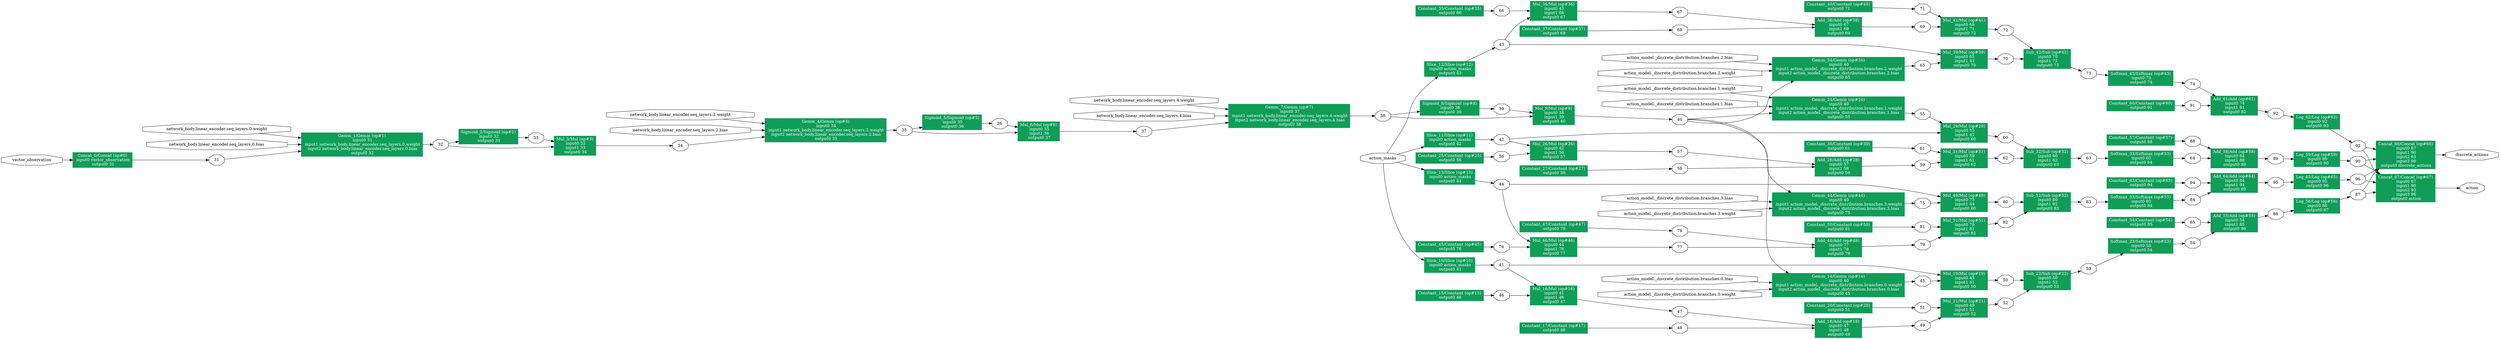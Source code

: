 digraph "torch-jit-export" {
	graph [bb="0,0,7397.9,1176",
		rankdir=LR
	];
	node [label="\N"];
	"Concat_0/Concat (op#0)\n input0 vector_observation\n output0 31"	[URL="javascript:alert('')",
		color="#0F9D58",
		fontcolor="#FFFFFF",
		height=0.73611,
		pos="295.37,621",
		shape=box,
		style=filled,
		width=2.3194];
	310	[height=0.5,
		label=31,
		pos="623.81,621",
		shape=octagon,
		width=0.75];
	"Concat_0/Concat (op#0)\n input0 vector_observation\n output0 31" -> 310	[pos="e,596.52,621 379.17,621 445.86,621 536.44,621 586.24,621"];
	vector_observation0	[height=0.5,
		label=vector_observation,
		pos="87.937,621",
		shape=octagon,
		width=2.4427];
	vector_observation0 -> "Concat_0/Concat (op#0)\n input0 vector_observation\n output0 31"	[pos="e,211.69,621 176.06,621 184.46,621 193,621 201.45,621"];
	"Gemm_1/Gemm (op#1)\n input0 31\n input1 network_body.linear_encoder.seq_layers.0.weight\n input2 network_body.linear_encoder.seq_\
layers.0.bias\n output0 32"	[URL="javascript:alert('')",
		color="#0F9D58",
		fontcolor="#FFFFFF",
		height=1.1528,
		pos="1038.2,675",
		shape=box,
		style=filled,
		width=4.7083];
	310 -> "Gemm_1/Gemm (op#1)\n input0 31\n input1 network_body.linear_encoder.seq_layers.0.weight\n input2 network_body.linear_encoder.seq_\
layers.0.bias\n output0 32"	[pos="e,868.74,652.72 651.07,624.39 690.52,629.49 767.42,639.45 832.75,648 841.26,649.11 849.97,650.26 858.77,651.41"];
	320	[height=0.5,
		label=32,
		pos="1270.7,675",
		shape=octagon,
		width=0.75];
	"Gemm_1/Gemm (op#1)\n input0 31\n input1 network_body.linear_encoder.seq_layers.0.weight\n input2 network_body.linear_encoder.seq_\
layers.0.bias\n output0 32" -> 320	[pos="e,1243.6,675 1208,675 1217.1,675 1225.7,675 1233.4,675"];
	"network_body.linear_encoder.seq_layers.0.weight0"	[height=0.5,
		label="network_body.linear_encoder.seq_layers.0.weight",
		pos="623.81,729",
		shape=octagon,
		width=5.8038];
	"network_body.linear_encoder.seq_layers.0.weight0" -> "Gemm_1/Gemm (op#1)\n input0 31\n input1 network_body.linear_encoder.seq_layers.0.weight\n input2 network_body.linear_encoder.seq_\
layers.0.bias\n output0 32"	[pos="e,868.74,697.28 742.48,713.77 771.96,709.94 803.51,705.83 832.75,702 841.26,700.89 849.97,699.74 858.77,698.59"];
	"network_body.linear_encoder.seq_layers.0.bias0"	[height=0.5,
		label="network_body.linear_encoder.seq_layers.0.bias",
		pos="623.81,675",
		shape=octagon,
		width=5.5498];
	"network_body.linear_encoder.seq_layers.0.bias0" -> "Gemm_1/Gemm (op#1)\n input0 31\n input1 network_body.linear_encoder.seq_layers.0.weight\n input2 network_body.linear_encoder.seq_\
layers.0.bias\n output0 32"	[pos="e,868.47,675 823.48,675 835.12,675 846.79,675 858.35,675"];
	"Sigmoid_2/Sigmoid (op#2)\n input0 32\n output0 33"	[URL="javascript:alert('')",
		color="#0F9D58",
		fontcolor="#FFFFFF",
		height=0.73611,
		pos="1418.7,703",
		shape=box,
		style=filled,
		width=2.3611];
	320 -> "Sigmoid_2/Sigmoid (op#2)\n input0 32\n output0 33"	[pos="e,1333.7,686.88 1297.8,680.01 1305.5,681.48 1314.4,683.18 1323.8,684.98"];
	"Mul_3/Mul (op#3)\n input0 32\n input1 33\n output0 34"	[URL="javascript:alert('')",
		color="#0F9D58",
		fontcolor="#FFFFFF",
		height=0.94444,
		pos="1689.7,671",
		shape=box,
		style=filled,
		width=1.6667];
	320 -> "Mul_3/Mul (op#3)\n input0 32\n input1 33\n output0 34"	[pos="e,1629.6,667.61 1297.9,670.87 1308.9,669.32 1321.9,667.76 1333.7,667 1432.8,660.63 1547.8,663.86 1619.4,667.13"];
	330	[height=0.5,
		label=33,
		pos="1566.7,698",
		shape=octagon,
		width=0.75];
	"Sigmoid_2/Sigmoid (op#2)\n input0 32\n output0 33" -> 330	[pos="e,1539.5,698.9 1503.8,700.12 1512.7,699.82 1521.4,699.52 1529.3,699.25"];
	330 -> "Mul_3/Mul (op#3)\n input0 32\n input1 33\n output0 34"	[pos="e,1629.3,684.27 1594,692.14 1601.7,690.43 1610.4,688.48 1619.4,686.47"];
	340	[height=0.5,
		label=34,
		pos="1994.7,671",
		shape=octagon,
		width=0.75];
	"Mul_3/Mul (op#3)\n input0 32\n input1 33\n output0 34" -> 340	[pos="e,1967.6,671 1749.9,671 1811.4,671 1905.9,671 1957.3,671"];
	"Gemm_4/Gemm (op#4)\n input0 34\n input1 network_body.linear_encoder.seq_layers.2.weight\n input2 network_body.linear_encoder.seq_\
layers.2.bias\n output0 35"	[URL="javascript:alert('')",
		color="#0F9D58",
		fontcolor="#FFFFFF",
		height=1.1528,
		pos="2409.1,725",
		shape=box,
		style=filled,
		width=4.7083];
	340 -> "Gemm_4/Gemm (op#4)\n input0 34\n input1 network_body.linear_encoder.seq_layers.2.weight\n input2 network_body.linear_encoder.seq_\
layers.2.bias\n output0 35"	[pos="e,2239.6,702.72 2021.9,674.39 2061.4,679.49 2138.3,689.45 2203.6,698 2212.1,699.11 2220.8,700.26 2229.6,701.41"];
	350	[height=0.5,
		label=35,
		pos="2641.6,725",
		shape=octagon,
		width=0.75];
	"Gemm_4/Gemm (op#4)\n input0 34\n input1 network_body.linear_encoder.seq_layers.2.weight\n input2 network_body.linear_encoder.seq_\
layers.2.bias\n output0 35" -> 350	[pos="e,2614.5,725 2578.9,725 2588,725 2596.6,725 2604.2,725"];
	"network_body.linear_encoder.seq_layers.2.weight0"	[height=0.5,
		label="network_body.linear_encoder.seq_layers.2.weight",
		pos="1994.7,779",
		shape=octagon,
		width=5.8038];
	"network_body.linear_encoder.seq_layers.2.weight0" -> "Gemm_4/Gemm (op#4)\n input0 34\n input1 network_body.linear_encoder.seq_layers.2.weight\n input2 network_body.linear_encoder.seq_\
layers.2.bias\n output0 35"	[pos="e,2239.6,747.28 2113.4,763.77 2142.8,759.94 2174.4,755.83 2203.6,752 2212.1,750.89 2220.8,749.74 2229.6,748.59"];
	"network_body.linear_encoder.seq_layers.2.bias0"	[height=0.5,
		label="network_body.linear_encoder.seq_layers.2.bias",
		pos="1994.7,725",
		shape=octagon,
		width=5.5498];
	"network_body.linear_encoder.seq_layers.2.bias0" -> "Gemm_4/Gemm (op#4)\n input0 34\n input1 network_body.linear_encoder.seq_layers.2.weight\n input2 network_body.linear_encoder.seq_\
layers.2.bias\n output0 35"	[pos="e,2239.3,725 2194.4,725 2206,725 2217.7,725 2229.2,725"];
	"Sigmoid_5/Sigmoid (op#5)\n input0 35\n output0 36"	[URL="javascript:alert('')",
		color="#0F9D58",
		fontcolor="#FFFFFF",
		height=0.73611,
		pos="2789.6,753",
		shape=box,
		style=filled,
		width=2.3611];
	350 -> "Sigmoid_5/Sigmoid (op#5)\n input0 35\n output0 36"	[pos="e,2704.6,736.88 2668.7,730.01 2676.4,731.48 2685.3,733.18 2694.6,734.98"];
	"Mul_6/Mul (op#6)\n input0 35\n input1 36\n output0 37"	[URL="javascript:alert('')",
		color="#0F9D58",
		fontcolor="#FFFFFF",
		height=0.94444,
		pos="3060.6,721",
		shape=box,
		style=filled,
		width=1.6667];
	350 -> "Mul_6/Mul (op#6)\n input0 35\n input1 36\n output0 37"	[pos="e,3000.5,717.61 2668.8,720.87 2679.8,719.32 2692.8,717.76 2704.6,717 2803.7,710.63 2918.6,713.86 2990.3,717.13"];
	360	[height=0.5,
		label=36,
		pos="2937.6,748",
		shape=octagon,
		width=0.75];
	"Sigmoid_5/Sigmoid (op#5)\n input0 35\n output0 36" -> 360	[pos="e,2910.4,748.9 2874.7,750.12 2883.6,749.82 2892.3,749.52 2900.2,749.25"];
	360 -> "Mul_6/Mul (op#6)\n input0 35\n input1 36\n output0 37"	[pos="e,3000.1,734.27 2964.9,742.14 2972.5,740.43 2981.3,738.48 2990.3,736.47"];
	370	[height=0.5,
		label=37,
		pos="3365.6,721",
		shape=octagon,
		width=0.75];
	"Mul_6/Mul (op#6)\n input0 35\n input1 36\n output0 37" -> 370	[pos="e,3338.5,721 3120.8,721 3182.3,721 3276.8,721 3328.2,721"];
	"Gemm_7/Gemm (op#7)\n input0 37\n input1 network_body.linear_encoder.seq_layers.4.weight\n input2 network_body.linear_encoder.seq_\
layers.4.bias\n output0 38"	[URL="javascript:alert('')",
		color="#0F9D58",
		fontcolor="#FFFFFF",
		height=1.1528,
		pos="3780,775",
		shape=box,
		style=filled,
		width=4.7083];
	370 -> "Gemm_7/Gemm (op#7)\n input0 37\n input1 network_body.linear_encoder.seq_layers.4.weight\n input2 network_body.linear_encoder.seq_\
layers.4.bias\n output0 38"	[pos="e,3610.5,752.72 3392.8,724.39 3432.3,729.49 3509.2,739.45 3574.5,748 3583,749.11 3591.7,750.26 3600.5,751.41"];
	380	[height=0.5,
		label=38,
		pos="4050.9,775",
		shape=octagon,
		width=0.75];
	"Gemm_7/Gemm (op#7)\n input0 37\n input1 network_body.linear_encoder.seq_layers.4.weight\n input2 network_body.linear_encoder.seq_\
layers.4.bias\n output0 38" -> 380	[pos="e,4023.9,775 3949.8,775 3973.7,775 3996.1,775 4013.6,775"];
	"network_body.linear_encoder.seq_layers.4.weight0"	[height=0.5,
		label="network_body.linear_encoder.seq_layers.4.weight",
		pos="3365.6,829",
		shape=octagon,
		width=5.8038];
	"network_body.linear_encoder.seq_layers.4.weight0" -> "Gemm_7/Gemm (op#7)\n input0 37\n input1 network_body.linear_encoder.seq_layers.4.weight\n input2 network_body.linear_encoder.seq_\
layers.4.bias\n output0 38"	[pos="e,3610.5,797.28 3484.2,813.77 3513.7,809.94 3545.3,805.83 3574.5,802 3583,800.89 3591.7,799.74 3600.5,798.59"];
	"network_body.linear_encoder.seq_layers.4.bias0"	[height=0.5,
		label="network_body.linear_encoder.seq_layers.4.bias",
		pos="3365.6,775",
		shape=octagon,
		width=5.5498];
	"network_body.linear_encoder.seq_layers.4.bias0" -> "Gemm_7/Gemm (op#7)\n input0 37\n input1 network_body.linear_encoder.seq_layers.4.weight\n input2 network_body.linear_encoder.seq_\
layers.4.bias\n output0 38"	[pos="e,3610.2,775 3565.2,775 3576.9,775 3588.5,775 3600.1,775"];
	"Sigmoid_8/Sigmoid (op#8)\n input0 38\n output0 39"	[URL="javascript:alert('')",
		color="#0F9D58",
		fontcolor="#FFFFFF",
		height=0.73611,
		pos="4247.8,803",
		shape=box,
		style=filled,
		width=2.3611];
	380 -> "Sigmoid_8/Sigmoid (op#8)\n input0 38\n output0 39"	[pos="e,4162.8,790.93 4078.2,778.78 4097.6,781.57 4125.4,785.55 4152.8,789.49"];
	"Mul_9/Mul (op#9)\n input0 38\n input1 39\n output0 40"	[URL="javascript:alert('')",
		color="#0F9D58",
		fontcolor="#FFFFFF",
		height=0.94444,
		pos="4564.8,778",
		shape=box,
		style=filled,
		width=1.6667];
	380 -> "Mul_9/Mul (op#9)\n input0 38\n input1 39\n output0 40"	[pos="e,4504.5,773.94 4078.3,772.32 4098.6,770.41 4127.2,768 4152.3,767 4272.5,762.22 4412.5,768.48 4494.4,773.33"];
	390	[height=0.5,
		label=39,
		pos="4406.3,799",
		shape=octagon,
		width=0.75];
	"Sigmoid_8/Sigmoid (op#8)\n input0 38\n output0 39" -> 390	[pos="e,4379.2,799.67 4333.1,800.85 4345.6,800.53 4358,800.21 4368.9,799.93"];
	390 -> "Mul_9/Mul (op#9)\n input0 38\n input1 39\n output0 40"	[pos="e,4504.7,785.93 4433.5,795.49 4450.3,793.24 4472.9,790.21 4494.5,787.3"];
	400	[height=0.5,
		label=40,
		pos="4922.9,762",
		shape=octagon,
		width=0.75];
	"Mul_9/Mul (op#9)\n input0 38\n input1 39\n output0 40" -> 400	[pos="e,4895.6,763.18 4625,775.34 4699.2,772.01 4824.1,766.39 4885.6,763.63"];
	"Gemm_14/Gemm (op#14)\n input0 40\n input1 action_model._discrete_distribution.branches.0.weight\n input2 action_model._discrete_\
distribution.branches.0.bias\n output0 45"	[URL="javascript:alert('')",
		color="#0F9D58",
		fontcolor="#FFFFFF",
		height=1.1528,
		pos="5367.4,184",
		shape=box,
		style=filled,
		width=5.0556];
	400 -> "Gemm_14/Gemm (op#14)\n input0 40\n input1 action_model._discrete_distribution.branches.0.weight\n input2 action_model._discrete_\
distribution.branches.0.bias\n output0 45"	[pos="e,5238.7,225.73 4950,760.71 4998.2,756.8 5100.8,740.97 5149.4,677 5203.9,605.23 5134.4,347.32 5185.4,273 5197,256.13 5212.7,242.32 \
5230.1,231.06"];
	"Gemm_24/Gemm (op#24)\n input0 40\n input1 action_model._discrete_distribution.branches.1.weight\n input2 action_model._discrete_\
distribution.branches.1.bias\n output0 55"	[URL="javascript:alert('')",
		color="#0F9D58",
		fontcolor="#FFFFFF",
		height=1.1528,
		pos="5367.4,801",
		shape=box,
		style=filled,
		width=5.0556];
	400 -> "Gemm_24/Gemm (op#24)\n input0 40\n input1 action_model._discrete_distribution.branches.1.weight\n input2 action_model._discrete_\
distribution.branches.1.bias\n output0 55"	[pos="e,5185.3,785.04 4949.9,764.29 4994.2,768.2 5087.9,776.46 5175.2,784.15"];
	"Gemm_34/Gemm (op#34)\n input0 40\n input1 action_model._discrete_distribution.branches.2.weight\n input2 action_model._discrete_\
distribution.branches.2.bias\n output0 65"	[URL="javascript:alert('')",
		color="#0F9D58",
		fontcolor="#FFFFFF",
		height=1.1528,
		pos="5367.4,939",
		shape=box,
		style=filled,
		width=5.0556];
	400 -> "Gemm_34/Gemm (op#34)\n input0 40\n input1 action_model._discrete_distribution.branches.2.weight\n input2 action_model._discrete_\
distribution.branches.2.bias\n output0 65"	[pos="e,5253,897.47 4950.1,758.03 4994.9,752.68 5087.6,748.04 5149.4,789 5176.3,806.82 5161.8,830.02 5185.4,852 5202.5,867.91 5223,881.44 \
5244,892.76"];
	"Gemm_44/Gemm (op#44)\n input0 40\n input1 action_model._discrete_distribution.branches.3.weight\n input2 action_model._discrete_\
distribution.branches.3.bias\n output0 75"	[URL="javascript:alert('')",
		color="#0F9D58",
		fontcolor="#FFFFFF",
		height=1.1528,
		pos="5367.4,466",
		shape=box,
		style=filled,
		width=5.0556];
	400 -> "Gemm_44/Gemm (op#44)\n input0 40\n input1 action_model._discrete_distribution.branches.3.weight\n input2 action_model._discrete_\
distribution.branches.3.bias\n output0 75"	[pos="e,5245.9,507.71 4950,759.62 4996.7,753.95 5095.1,735.4 5149.4,677 5187.9,635.58 5149,598.23 5185.4,555 5199.6,538.17 5217.7,524.23 \
5237,512.79"];
	"Slice_10/Slice (op#10)\n input0 action_masks\n output0 41"	[URL="javascript:alert('')",
		color="#0F9D58",
		fontcolor="#FFFFFF",
		height=0.73611,
		pos="4247.8,254",
		shape=box,
		style=filled,
		width=2];
	410	[height=0.5,
		label=41,
		pos="4406.3,254",
		shape=octagon,
		width=0.75];
	"Slice_10/Slice (op#10)\n input0 action_masks\n output0 41" -> 410	[pos="e,4379,254 4320.2,254 4337.1,254 4354.4,254 4368.9,254"];
	action_masks0	[height=0.5,
		label=action_masks,
		pos="4050.9,627",
		shape=octagon,
		width=1.8174];
	action_masks0 -> "Slice_10/Slice (op#10)\n input0 action_masks\n output0 41"	[pos="e,4175.7,272.64 4052,608.96 4053.2,553.72 4064.3,384.86 4152.3,290 4156.7,285.36 4161.6,281.31 4167,277.77"];
	"Slice_11/Slice (op#11)\n input0 action_masks\n output0 42"	[URL="javascript:alert('')",
		color="#0F9D58",
		fontcolor="#FFFFFF",
		height=0.73611,
		pos="4247.8,692",
		shape=box,
		style=filled,
		width=2];
	action_masks0 -> "Slice_11/Slice (op#11)\n input0 action_masks\n output0 42"	[pos="e,4175.6,668.23 4093.7,640.94 4114.8,647.96 4141,656.71 4165.8,664.97"];
	"Slice_12/Slice (op#12)\n input0 action_masks\n output0 43"	[URL="javascript:alert('')",
		color="#0F9D58",
		fontcolor="#FFFFFF",
		height=0.73611,
		pos="4247.8,939",
		shape=box,
		style=filled,
		width=2];
	action_masks0 -> "Slice_12/Slice (op#12)\n input0 action_masks\n output0 43"	[pos="e,4216,912.16 4062.4,645.12 4075.7,668.51 4099.1,710.63 4116.3,748 4134.6,787.48 4129,802.31 4152.3,839 4167.9,863.37 4189.8,887.03 \
4208.6,905.22"];
	"Slice_13/Slice (op#13)\n input0 action_masks\n output0 44"	[URL="javascript:alert('')",
		color="#0F9D58",
		fontcolor="#FFFFFF",
		height=0.73611,
		pos="4247.8,562",
		shape=box,
		style=filled,
		width=2];
	action_masks0 -> "Slice_13/Slice (op#13)\n input0 action_masks\n output0 44"	[pos="e,4175.6,585.77 4093.7,613.06 4114.8,606.04 4141,597.29 4165.8,589.03"];
	"Mul_16/Mul (op#16)\n input0 41\n input1 46\n output0 47"	[URL="javascript:alert('')",
		color="#0F9D58",
		fontcolor="#FFFFFF",
		height=0.94444,
		pos="4564.8,148",
		shape=box,
		style=filled,
		width=1.8611];
	410 -> "Mul_16/Mul (op#16)\n input0 41\n input1 46\n output0 47"	[pos="e,4513.5,182.1 4425.9,241.42 4445.4,228.25 4476.9,206.88 4504.9,187.9"];
	"Mul_19/Mul (op#19)\n input0 45\n input1 41\n output0 50"	[URL="javascript:alert('')",
		color="#0F9D58",
		fontcolor="#FFFFFF",
		height=0.94444,
		pos="5742.4,201",
		shape=box,
		style=filled,
		width=1.8611];
	410 -> "Mul_19/Mul (op#19)\n input0 45\n input1 41\n output0 50"	[pos="e,5675.2,217.83 4433.6,254 4509.3,254 4734.7,254 4921.9,254 4921.9,254 4921.9,254 5368.4,254 5489.5,254 5520,245.36 5639.4,225 5647.9,\
223.56 5656.7,221.83 5665.4,219.97"];
	420	[height=0.5,
		label=42,
		pos="4406.3,692",
		shape=octagon,
		width=0.75];
	"Slice_11/Slice (op#11)\n input0 action_masks\n output0 42" -> 420	[pos="e,4379,692 4320.2,692 4337.1,692 4354.4,692 4368.9,692"];
	"Mul_26/Mul (op#26)\n input0 42\n input1 56\n output0 57"	[URL="javascript:alert('')",
		color="#0F9D58",
		fontcolor="#FFFFFF",
		height=0.94444,
		pos="4564.8,654",
		shape=box,
		style=filled,
		width=1.8611];
	420 -> "Mul_26/Mul (op#26)\n input0 42\n input1 56\n output0 57"	[pos="e,4497.7,670.06 4433.5,685.64 4448.6,681.99 4468.3,677.2 4487.9,672.45"];
	"Mul_29/Mul (op#29)\n input0 55\n input1 42\n output0 60"	[URL="javascript:alert('')",
		color="#0F9D58",
		fontcolor="#FFFFFF",
		height=0.94444,
		pos="5742.4,716",
		shape=box,
		style=filled,
		width=1.8611];
	420 -> "Mul_29/Mul (op#29)\n input0 55\n input1 42\n output0 60"	[pos="e,5675.4,716 4433.6,694.34 4444.6,695.27 4457.6,696.28 4469.3,697 4670.3,709.32 4720.6,716 4921.9,716 4921.9,716 4921.9,716 5368.4,\
716 5471.1,716 5589.6,716 5665,716"];
	430	[height=0.5,
		label=43,
		pos="4406.3,1024",
		shape=octagon,
		width=0.75];
	"Slice_12/Slice (op#12)\n input0 action_masks\n output0 43" -> 430	[pos="e,4384.7,1012.8 4297.9,965.66 4323.5,979.55 4353.9,996.07 4375.9,1008"];
	"Mul_36/Mul (op#36)\n input0 43\n input1 66\n output0 67"	[URL="javascript:alert('')",
		color="#0F9D58",
		fontcolor="#FFFFFF",
		height=0.94444,
		pos="4564.8,1142",
		shape=box,
		style=filled,
		width=1.8611];
	430 -> "Mul_36/Mul (op#36)\n input0 43\n input1 66\n output0 67"	[pos="e,4497.6,1116.5 4418.5,1041.7 4429.7,1058.3 4448.3,1082.9 4469.3,1099 4475.2,1103.5 4481.7,1107.7 4488.4,1111.5"];
	"Mul_39/Mul (op#39)\n input0 65\n input1 43\n output0 70"	[URL="javascript:alert('')",
		color="#0F9D58",
		fontcolor="#FFFFFF",
		height=0.94444,
		pos="5742.4,974",
		shape=box,
		style=filled,
		width=1.8611];
	430 -> "Mul_39/Mul (op#39)\n input0 65\n input1 43\n output0 70"	[pos="e,5675.4,988.26 4433.6,1024 4509.3,1024 4734.7,1024 4921.9,1024 4921.9,1024 4921.9,1024 5368.4,1024 5472,1024 5590.5,1004.8 5665.5,\
990.2"];
	440	[height=0.5,
		label=44,
		pos="4406.3,536",
		shape=octagon,
		width=0.75];
	"Slice_13/Slice (op#13)\n input0 action_masks\n output0 44" -> 440	[pos="e,4379,540.37 4320.2,550.14 4337.1,547.34 4354.4,544.47 4368.9,542.05"];
	"Mul_46/Mul (op#46)\n input0 44\n input1 76\n output0 77"	[URL="javascript:alert('')",
		color="#0F9D58",
		fontcolor="#FFFFFF",
		height=0.94444,
		pos="4564.8,317",
		shape=box,
		style=filled,
		width=1.8611];
	440 -> "Mul_46/Mul (op#46)\n input0 44\n input1 76\n output0 77"	[pos="e,4497.7,338.66 4409.1,517.92 4413.3,483.13 4427,406.24 4469.3,360 4475,353.79 4481.8,348.41 4489,343.77"];
	"Mul_49/Mul (op#49)\n input0 75\n input1 44\n output0 80"	[URL="javascript:alert('')",
		color="#0F9D58",
		fontcolor="#FFFFFF",
		height=0.94444,
		pos="5742.4,474",
		shape=box,
		style=filled,
		width=1.8611];
	440 -> "Mul_49/Mul (op#49)\n input0 75\n input1 44\n output0 80"	[pos="e,5675.2,491.77 4433.6,536 4509.3,536 4734.7,536 4921.9,536 4921.9,536 4921.9,536 5368.4,536 5472.4,536 5590.5,512.27 5665.4,494.17"];
	450	[height=0.5,
		label=45,
		pos="5612.4,198",
		shape=octagon,
		width=0.75];
	"Gemm_14/Gemm (op#14)\n input0 40\n input1 action_model._discrete_distribution.branches.0.weight\n input2 action_model._discrete_\
distribution.branches.0.bias\n output0 45" -> 450	[pos="e,5585.2,196.49 5549.4,194.43 5558.7,194.96 5567.3,195.46 5575,195.9"];
	"action_model._discrete_distribution.branches.0.weight0"	[height=0.5,
		label="action_model._discrete_distribution.branches.0.weight",
		pos="4922.9,151",
		shape=octagon,
		width=6.2923];
	"action_model._discrete_distribution.branches.0.weight0" -> "Gemm_14/Gemm (op#14)\n input0 40\n input1 action_model._discrete_distribution.branches.0.weight\n input2 action_model._discrete_\
distribution.branches.0.bias\n output0 45"	[pos="e,5185.1,170.48 5088.7,163.29 5116.8,165.39 5146.2,167.58 5175,169.73"];
	"action_model._discrete_distribution.branches.0.bias0"	[height=0.5,
		label="action_model._discrete_distribution.branches.0.bias",
		pos="4922.9,205",
		shape=octagon,
		width=6.0188];
	"action_model._discrete_distribution.branches.0.bias0" -> "Gemm_14/Gemm (op#14)\n input0 40\n input1 action_model._discrete_distribution.branches.0.weight\n input2 action_model._discrete_\
distribution.branches.0.bias\n output0 45"	[pos="e,5185.2,192.6 5118.6,195.76 5137.4,194.87 5156.4,193.96 5175.2,193.08"];
	450 -> "Mul_19/Mul (op#19)\n input0 45\n input1 41\n output0 50"	[pos="e,5675.3,199.45 5639.6,198.61 5647.3,198.79 5656.1,199 5665.3,199.22"];
	"Constant_15/Constant (op#15)\n output0 46"	[URL="javascript:alert('')",
		color="#0F9D58",
		fontcolor="#FFFFFF",
		height=0.52778,
		pos="4247.8,148",
		shape=box,
		style=filled,
		width=2.6528];
	460	[height=0.5,
		label=46,
		pos="4406.3,148",
		shape=octagon,
		width=0.75];
	"Constant_15/Constant (op#15)\n output0 46" -> 460	[pos="e,4379.1,148 4343.5,148 4352.4,148 4361.1,148 4368.9,148"];
	460 -> "Mul_16/Mul (op#16)\n input0 41\n input1 46\n output0 47"	[pos="e,4497.7,148 4433.5,148 4448.5,148 4468.1,148 4487.6,148"];
	470	[height=0.5,
		label=47,
		pos="4922.9,91",
		shape=octagon,
		width=0.75];
	"Mul_16/Mul (op#16)\n input0 41\n input1 46\n output0 47" -> 470	[pos="e,4895.8,94.502 4632.2,135.32 4652.7,131.52 4675.4,127.45 4696.3,124 4763,112.99 4841.1,101.98 4885.7,95.874"];
	"Add_18/Add (op#18)\n input0 47\n input1 48\n output0 49"	[URL="javascript:alert('')",
		color="#0F9D58",
		fontcolor="#FFFFFF",
		height=0.94444,
		pos="5367.4,34",
		shape=box,
		style=filled,
		width=1.9444];
	470 -> "Add_18/Add (op#18)\n input0 47\n input1 48\n output0 49"	[pos="e,5297.4,42.891 4949.9,87.647 5014.7,79.295 5185.5,57.295 5287.2,44.207"];
	"Constant_17/Constant (op#17)\n output0 48"	[URL="javascript:alert('')",
		color="#0F9D58",
		fontcolor="#FFFFFF",
		height=0.52778,
		pos="4564.8,34",
		shape=box,
		style=filled,
		width=2.6528];
	480	[height=0.5,
		label=48,
		pos="4922.9,34",
		shape=octagon,
		width=0.75];
	"Constant_17/Constant (op#17)\n output0 48" -> 480	[pos="e,4895.5,34 4660.8,34 4734.6,34 4833,34 4885.4,34"];
	480 -> "Add_18/Add (op#18)\n input0 47\n input1 48\n output0 49"	[pos="e,5297.4,34 4949.9,34 5014.7,34 5185.5,34 5287.2,34"];
	490	[height=0.5,
		label=49,
		pos="5612.4,43",
		shape=octagon,
		width=0.75];
	"Add_18/Add (op#18)\n input0 47\n input1 48\n output0 49" -> 490	[pos="e,5585.3,42.033 5437.7,36.567 5482.5,38.227 5539,40.32 5575.2,41.659"];
	"Mul_21/Mul (op#21)\n input0 49\n input1 51\n output0 52"	[URL="javascript:alert('')",
		color="#0F9D58",
		fontcolor="#FFFFFF",
		height=0.94444,
		pos="5742.4,105",
		shape=box,
		style=filled,
		width=1.8611];
	490 -> "Mul_21/Mul (op#21)\n input0 49\n input1 51\n output0 52"	[pos="e,5675.4,73.028 5635.1,53.517 5644,57.825 5654.9,63.087 5666.2,68.583"];
	500	[height=0.5,
		label=50,
		pos="5872.4,201",
		shape=octagon,
		width=0.75];
	"Mul_19/Mul (op#19)\n input0 45\n input1 41\n output0 50" -> 500	[pos="e,5845.4,201 5809.6,201 5818.5,201 5827.2,201 5835.3,201"];
	"Sub_22/Sub (op#22)\n input0 50\n input1 52\n output0 53"	[URL="javascript:alert('')",
		color="#0F9D58",
		fontcolor="#FFFFFF",
		height=0.94444,
		pos="6002.9,201",
		shape=box,
		style=filled,
		width=1.875];
	500 -> "Sub_22/Sub (op#22)\n input0 50\n input1 52\n output0 53"	[pos="e,5935.3,201 5899.4,201 5907.1,201 5916,201 5925.2,201"];
	"Constant_20/Constant (op#20)\n output0 51"	[URL="javascript:alert('')",
		color="#0F9D58",
		fontcolor="#FFFFFF",
		height=0.52778,
		pos="5367.4,105",
		shape=box,
		style=filled,
		width=2.6528];
	510	[height=0.5,
		label=51,
		pos="5612.4,105",
		shape=octagon,
		width=0.75];
	"Constant_20/Constant (op#20)\n output0 51" -> 510	[pos="e,5585.2,105 5463,105 5502.2,105 5545.3,105 5574.9,105"];
	510 -> "Mul_21/Mul (op#21)\n input0 49\n input1 51\n output0 52"	[pos="e,5675.3,105 5639.6,105 5647.3,105 5656.1,105 5665.3,105"];
	520	[height=0.5,
		label=52,
		pos="5872.4,121",
		shape=octagon,
		width=0.75];
	"Mul_21/Mul (op#21)\n input0 49\n input1 51\n output0 52" -> 520	[pos="e,5845.4,117.75 5809.6,113.28 5818.5,114.38 5827.2,115.48 5835.3,116.48"];
	520 -> "Sub_22/Sub (op#22)\n input0 50\n input1 52\n output0 53"	[pos="e,5947.2,166.95 5892.6,132.98 5905,140.66 5921.8,151.12 5938.5,161.52"];
	530	[height=0.5,
		label=53,
		pos="6133.4,241",
		shape=octagon,
		width=0.75];
	"Sub_22/Sub (op#22)\n input0 50\n input1 52\n output0 53" -> 530	[pos="e,6106.9,233.05 6070.4,221.7 6079.6,224.58 6088.8,227.43 6097.1,230.03"];
	"Softmax_23/Softmax (op#23)\n input0 53\n output0 54"	[URL="javascript:alert('')",
		color="#0F9D58",
		fontcolor="#FFFFFF",
		height=0.73611,
		pos="6291.9,321",
		shape=box,
		style=filled,
		width=2.5694];
	530 -> "Softmax_23/Softmax (op#23)\n input0 53\n output0 54"	[pos="e,6238.9,294.41 6155.5,251.79 6174.5,261.52 6203.5,276.32 6229.7,289.73"];
	540	[height=0.5,
		label=54,
		pos="6450.4,331",
		shape=octagon,
		width=0.75];
	"Softmax_23/Softmax (op#23)\n input0 53\n output0 54" -> 540	[pos="e,6423.1,329.32 6384.8,326.87 6394.8,327.51 6404.4,328.12 6413.1,328.68"];
	"Add_55/Add (op#55)\n input0 54\n input1 85\n output0 86"	[URL="javascript:alert('')",
		color="#0F9D58",
		fontcolor="#FFFFFF",
		height=0.94444,
		pos="6583.4,403",
		shape=box,
		style=filled,
		width=1.9444];
	540 -> "Add_55/Add (op#55)\n input0 54\n input1 85\n output0 86"	[pos="e,6520.4,368.95 6471.9,342.25 6482.8,348.24 6496.9,356.01 6511.4,363.98"];
	550	[height=0.5,
		label=55,
		pos="5612.4,781",
		shape=octagon,
		width=0.75];
	"Gemm_24/Gemm (op#24)\n input0 40\n input1 action_model._discrete_distribution.branches.1.weight\n input2 action_model._discrete_\
distribution.branches.1.bias\n output0 55" -> 550	[pos="e,5585.2,783.15 5549.4,786.1 5558.8,785.33 5567.5,784.61 5575.3,783.97"];
	"action_model._discrete_distribution.branches.1.weight0"	[height=0.5,
		label="action_model._discrete_distribution.branches.1.weight",
		pos="4922.9,870",
		shape=octagon,
		width=6.2923];
	"action_model._discrete_distribution.branches.1.weight0" -> "Gemm_24/Gemm (op#24)\n input0 40\n input1 action_model._discrete_distribution.branches.1.weight\n input2 action_model._discrete_\
distribution.branches.1.bias\n output0 55"	[pos="e,5185.1,837.09 5059.4,855.38 5089.1,851.72 5120.4,847.54 5149.4,843 5157.9,841.68 5166.5,840.26 5175.2,838.78"];
	"action_model._discrete_distribution.branches.1.bias0"	[height=0.5,
		label="action_model._discrete_distribution.branches.1.bias",
		pos="4922.9,816",
		shape=octagon,
		width=6.0188];
	"action_model._discrete_distribution.branches.1.bias0" -> "Gemm_24/Gemm (op#24)\n input0 40\n input1 action_model._discrete_distribution.branches.1.weight\n input2 action_model._discrete_\
distribution.branches.1.bias\n output0 55"	[pos="e,5185.2,807.14 5139.6,808.69 5151.4,808.29 5163.3,807.89 5175,807.49"];
	550 -> "Mul_29/Mul (op#29)\n input0 55\n input1 42\n output0 60"	[pos="e,5675.1,749.64 5634.5,770.27 5643.5,765.7 5654.6,760.07 5666.2,754.18"];
	"Constant_25/Constant (op#25)\n output0 56"	[URL="javascript:alert('')",
		color="#0F9D58",
		fontcolor="#FFFFFF",
		height=0.52778,
		pos="4247.8,628",
		shape=box,
		style=filled,
		width=2.6528];
	560	[height=0.5,
		label=56,
		pos="4406.3,633",
		shape=octagon,
		width=0.75];
	"Constant_25/Constant (op#25)\n output0 56" -> 560	[pos="e,4379.1,632.16 4343.5,631.02 4352.4,631.31 4361.1,631.59 4368.9,631.84"];
	560 -> "Mul_26/Mul (op#26)\n input0 42\n input1 56\n output0 57"	[pos="e,4497.7,645.13 4433.5,636.51 4448.5,638.52 4468.1,641.16 4487.6,643.77"];
	570	[height=0.5,
		label=57,
		pos="4922.9,650",
		shape=octagon,
		width=0.75];
	"Mul_26/Mul (op#26)\n input0 42\n input1 56\n output0 57" -> 570	[pos="e,4895.8,650.29 4632,653.26 4706.9,652.42 4826.3,651.07 4885.8,650.41"];
	"Add_28/Add (op#28)\n input0 57\n input1 58\n output0 59"	[URL="javascript:alert('')",
		color="#0F9D58",
		fontcolor="#FFFFFF",
		height=0.94444,
		pos="5367.4,598",
		shape=box,
		style=filled,
		width=1.9444];
	570 -> "Add_28/Add (op#28)\n input0 57\n input1 58\n output0 59"	[pos="e,5297.4,606.11 4949.9,646.94 5014.7,639.32 5185.5,619.25 5287.2,607.31"];
	"Constant_27/Constant (op#27)\n output0 58"	[URL="javascript:alert('')",
		color="#0F9D58",
		fontcolor="#FFFFFF",
		height=0.52778,
		pos="4564.8,583",
		shape=box,
		style=filled,
		width=2.6528];
	580	[height=0.5,
		label=58,
		pos="4922.9,591",
		shape=octagon,
		width=0.75];
	"Constant_27/Constant (op#27)\n output0 58" -> 580	[pos="e,4895.5,590.41 4660.8,585.13 4734.6,586.79 4833,589 4885.4,590.18"];
	580 -> "Add_28/Add (op#28)\n input0 57\n input1 58\n output0 59"	[pos="e,5297.4,596.91 4949.9,591.41 5014.7,592.44 5185.5,595.14 5287.2,596.75"];
	590	[height=0.5,
		label=59,
		pos="5612.4,603",
		shape=octagon,
		width=0.75];
	"Add_28/Add (op#28)\n input0 57\n input1 58\n output0 59" -> 590	[pos="e,5585.3,602.46 5437.7,599.43 5482.5,600.35 5539,601.51 5575.2,602.26"];
	"Mul_31/Mul (op#31)\n input0 59\n input1 61\n output0 62"	[URL="javascript:alert('')",
		color="#0F9D58",
		fontcolor="#FFFFFF",
		height=0.94444,
		pos="5742.4,627",
		shape=box,
		style=filled,
		width=1.8611];
	590 -> "Mul_31/Mul (op#31)\n input0 59\n input1 61\n output0 62"	[pos="e,5675.3,614.61 5639.6,607.91 5647.3,609.35 5656.1,611.01 5665.3,612.72"];
	600	[height=0.5,
		label=60,
		pos="5872.4,699",
		shape=octagon,
		width=0.75];
	"Mul_29/Mul (op#29)\n input0 55\n input1 42\n output0 60" -> 600	[pos="e,5845.4,702.46 5809.6,707.2 5818.5,706.03 5827.2,704.87 5835.3,703.8"];
	"Sub_32/Sub (op#32)\n input0 60\n input1 62\n output0 63"	[URL="javascript:alert('')",
		color="#0F9D58",
		fontcolor="#FFFFFF",
		height=0.94444,
		pos="6002.9,627",
		shape=box,
		style=filled,
		width=1.875];
	600 -> "Sub_32/Sub (op#32)\n input0 60\n input1 62\n output0 63"	[pos="e,5941.1,661.07 5893.8,687.59 5904.4,681.62 5918.2,673.91 5932.3,666"];
	"Constant_30/Constant (op#30)\n output0 61"	[URL="javascript:alert('')",
		color="#0F9D58",
		fontcolor="#FFFFFF",
		height=0.52778,
		pos="5367.4,669",
		shape=box,
		style=filled,
		width=2.6528];
	610	[height=0.5,
		label=61,
		pos="5612.4,661",
		shape=octagon,
		width=0.75];
	"Constant_30/Constant (op#30)\n output0 61" -> 610	[pos="e,5585.2,661.86 5463,665.88 5502.2,664.59 5545.3,663.18 5574.9,662.2"];
	610 -> "Mul_31/Mul (op#31)\n input0 59\n input1 61\n output0 62"	[pos="e,5675.3,644.56 5639.6,654.04 5647.4,651.98 5656.3,649.61 5665.5,647.15"];
	620	[height=0.5,
		label=62,
		pos="5872.4,627",
		shape=octagon,
		width=0.75];
	"Mul_31/Mul (op#31)\n input0 59\n input1 61\n output0 62" -> 620	[pos="e,5845.4,627 5809.6,627 5818.5,627 5827.2,627 5835.3,627"];
	620 -> "Sub_32/Sub (op#32)\n input0 60\n input1 62\n output0 63"	[pos="e,5935.3,627 5899.4,627 5907.1,627 5916,627 5925.2,627"];
	630	[height=0.5,
		label=63,
		pos="6133.4,627",
		shape=octagon,
		width=0.75];
	"Sub_32/Sub (op#32)\n input0 60\n input1 62\n output0 63" -> 630	[pos="e,6106.3,627 6070.4,627 6079.3,627 6088.1,627 6096.1,627"];
	"Softmax_33/Softmax (op#33)\n input0 63\n output0 64"	[URL="javascript:alert('')",
		color="#0F9D58",
		fontcolor="#FFFFFF",
		height=0.73611,
		pos="6291.9,627",
		shape=box,
		style=filled,
		width=2.5694];
	630 -> "Softmax_33/Softmax (op#33)\n input0 63\n output0 64"	[pos="e,6199.1,627 6160.6,627 6168.9,627 6178.6,627 6189,627"];
	640	[height=0.5,
		label=64,
		pos="6450.4,627",
		shape=octagon,
		width=0.75];
	"Softmax_33/Softmax (op#33)\n input0 63\n output0 64" -> 640	[pos="e,6423.1,627 6384.8,627 6394.8,627 6404.4,627 6413.1,627"];
	"Add_58/Add (op#58)\n input0 64\n input1 88\n output0 89"	[URL="javascript:alert('')",
		color="#0F9D58",
		fontcolor="#FFFFFF",
		height=0.94444,
		pos="6583.4,627",
		shape=box,
		style=filled,
		width=1.9444];
	640 -> "Add_58/Add (op#58)\n input0 64\n input1 88\n output0 89"	[pos="e,6513.4,627 6477.6,627 6485.3,627 6494.1,627 6503.3,627"];
	650	[height=0.5,
		label=65,
		pos="5612.4,951",
		shape=octagon,
		width=0.75];
	"Gemm_34/Gemm (op#34)\n input0 40\n input1 action_model._discrete_distribution.branches.2.weight\n input2 action_model._discrete_\
distribution.branches.2.bias\n output0 65" -> 650	[pos="e,5585.2,949.71 5549.4,947.94 5558.7,948.4 5567.3,948.82 5575,949.2"];
	"action_model._discrete_distribution.branches.2.weight0"	[height=0.5,
		label="action_model._discrete_distribution.branches.2.weight",
		pos="4922.9,924",
		shape=octagon,
		width=6.2923];
	"action_model._discrete_distribution.branches.2.weight0" -> "Gemm_34/Gemm (op#34)\n input0 40\n input1 action_model._discrete_distribution.branches.2.weight\n input2 action_model._discrete_\
distribution.branches.2.bias\n output0 65"	[pos="e,5185.1,932.86 5148.1,931.6 5157.1,931.9 5166.1,932.21 5175,932.51"];
	"action_model._discrete_distribution.branches.2.bias0"	[height=0.5,
		label="action_model._discrete_distribution.branches.2.bias",
		pos="4922.9,978",
		shape=octagon,
		width=6.0188];
	"action_model._discrete_distribution.branches.2.bias0" -> "Gemm_34/Gemm (op#34)\n input0 40\n input1 action_model._discrete_distribution.branches.2.weight\n input2 action_model._discrete_\
distribution.branches.2.bias\n output0 65"	[pos="e,5185.3,954.96 5072.1,964.93 5105.2,962.02 5140.7,958.89 5175.1,955.85"];
	650 -> "Mul_39/Mul (op#39)\n input0 65\n input1 43\n output0 70"	[pos="e,5675.3,962.12 5639.6,955.71 5647.3,957.09 5656.1,958.67 5665.3,960.32"];
	"Constant_35/Constant (op#35)\n output0 66"	[URL="javascript:alert('')",
		color="#0F9D58",
		fontcolor="#FFFFFF",
		height=0.52778,
		pos="4247.8,1142",
		shape=box,
		style=filled,
		width=2.6528];
	660	[height=0.5,
		label=66,
		pos="4406.3,1142",
		shape=octagon,
		width=0.75];
	"Constant_35/Constant (op#35)\n output0 66" -> 660	[pos="e,4379.1,1142 4343.5,1142 4352.4,1142 4361.1,1142 4368.9,1142"];
	660 -> "Mul_36/Mul (op#36)\n input0 43\n input1 66\n output0 67"	[pos="e,4497.7,1142 4433.5,1142 4448.5,1142 4468.1,1142 4487.6,1142"];
	670	[height=0.5,
		label=67,
		pos="4922.9,1137",
		shape=octagon,
		width=0.75];
	"Mul_36/Mul (op#36)\n input0 43\n input1 66\n output0 67" -> 670	[pos="e,4895.8,1137.4 4632,1141.1 4706.9,1140 4826.3,1138.3 4885.8,1137.5"];
	"Add_38/Add (op#38)\n input0 67\n input1 68\n output0 69"	[URL="javascript:alert('')",
		color="#0F9D58",
		fontcolor="#FFFFFF",
		height=0.94444,
		pos="5367.4,1086",
		shape=box,
		style=filled,
		width=1.9444];
	670 -> "Add_38/Add (op#38)\n input0 67\n input1 68\n output0 69"	[pos="e,5297.4,1094 4949.9,1134 5014.7,1126.5 5185.5,1106.8 5287.2,1095.1"];
	"Constant_37/Constant (op#37)\n output0 68"	[URL="javascript:alert('')",
		color="#0F9D58",
		fontcolor="#FFFFFF",
		height=0.52778,
		pos="4564.8,1071",
		shape=box,
		style=filled,
		width=2.6528];
	680	[height=0.5,
		label=68,
		pos="4922.9,1075",
		shape=octagon,
		width=0.75];
	"Constant_37/Constant (op#37)\n output0 68" -> 680	[pos="e,4895.5,1074.7 4660.8,1072.1 4734.6,1072.9 4833,1074 4885.4,1074.6"];
	680 -> "Add_38/Add (op#38)\n input0 67\n input1 68\n output0 69"	[pos="e,5297.4,1084.3 4949.9,1075.6 5014.7,1077.3 5185.5,1081.5 5287.2,1084"];
	690	[height=0.5,
		label=69,
		pos="5612.4,1086",
		shape=octagon,
		width=0.75];
	"Add_38/Add (op#38)\n input0 67\n input1 68\n output0 69" -> 690	[pos="e,5585.3,1086 5437.7,1086 5482.5,1086 5539,1086 5575.2,1086"];
	"Mul_41/Mul (op#41)\n input0 69\n input1 71\n output0 72"	[URL="javascript:alert('')",
		color="#0F9D58",
		fontcolor="#FFFFFF",
		height=0.94444,
		pos="5742.4,1086",
		shape=box,
		style=filled,
		width=1.8611];
	690 -> "Mul_41/Mul (op#41)\n input0 69\n input1 71\n output0 72"	[pos="e,5675.3,1086 5639.6,1086 5647.3,1086 5656.1,1086 5665.3,1086"];
	700	[height=0.5,
		label=70,
		pos="5872.4,974",
		shape=octagon,
		width=0.75];
	"Mul_39/Mul (op#39)\n input0 65\n input1 43\n output0 70" -> 700	[pos="e,5845.4,974 5809.6,974 5818.5,974 5827.2,974 5835.3,974"];
	"Sub_42/Sub (op#42)\n input0 70\n input1 72\n output0 73"	[URL="javascript:alert('')",
		color="#0F9D58",
		fontcolor="#FFFFFF",
		height=0.94444,
		pos="6002.9,974",
		shape=box,
		style=filled,
		width=1.875];
	700 -> "Sub_42/Sub (op#42)\n input0 70\n input1 72\n output0 73"	[pos="e,5935.3,974 5899.4,974 5907.1,974 5916,974 5925.2,974"];
	"Constant_40/Constant (op#40)\n output0 71"	[URL="javascript:alert('')",
		color="#0F9D58",
		fontcolor="#FFFFFF",
		height=0.52778,
		pos="5367.4,1157",
		shape=box,
		style=filled,
		width=2.6528];
	710	[height=0.5,
		label=71,
		pos="5612.4,1148",
		shape=octagon,
		width=0.75];
	"Constant_40/Constant (op#40)\n output0 71" -> 710	[pos="e,5585.2,1149 5463,1153.5 5502.2,1152 5545.3,1150.4 5574.9,1149.4"];
	710 -> "Mul_41/Mul (op#41)\n input0 69\n input1 71\n output0 72"	[pos="e,5675.4,1118 5635.1,1137.5 5644,1133.2 5654.9,1127.9 5666.2,1122.4"];
	720	[height=0.5,
		label=72,
		pos="5872.4,1074",
		shape=octagon,
		width=0.75];
	"Mul_41/Mul (op#41)\n input0 69\n input1 71\n output0 72" -> 720	[pos="e,5845.4,1076.4 5809.6,1079.8 5818.5,1079 5827.2,1078.1 5835.3,1077.4"];
	720 -> "Sub_42/Sub (op#42)\n input0 70\n input1 72\n output0 73"	[pos="e,5958.1,1008.1 5890.7,1060.5 5906,1048.6 5929,1030.8 5950.1,1014.3"];
	730	[height=0.5,
		label=73,
		pos="6133.4,923",
		shape=octagon,
		width=0.75];
	"Sub_42/Sub (op#42)\n input0 70\n input1 72\n output0 73" -> 730	[pos="e,6108.9,932.31 6070.4,947.6 6080.5,943.61 6090.4,939.65 6099.4,936.11"];
	"Softmax_43/Softmax (op#43)\n input0 73\n output0 74"	[URL="javascript:alert('')",
		color="#0F9D58",
		fontcolor="#FFFFFF",
		height=0.73611,
		pos="6291.9,907",
		shape=box,
		style=filled,
		width=2.5694];
	730 -> "Softmax_43/Softmax (op#43)\n input0 73\n output0 74"	[pos="e,6199.1,916.39 6160.6,920.32 6168.9,919.47 6178.6,918.48 6189,917.42"];
	740	[height=0.5,
		label=74,
		pos="6450.4,886",
		shape=octagon,
		width=0.75];
	"Softmax_43/Softmax (op#43)\n input0 73\n output0 74" -> 740	[pos="e,6423.1,889.53 6384.8,894.66 6394.8,893.33 6404.4,892.04 6413.1,890.88"];
	"Add_61/Add (op#61)\n input0 74\n input1 91\n output0 92"	[URL="javascript:alert('')",
		color="#0F9D58",
		fontcolor="#FFFFFF",
		height=0.94444,
		pos="6583.4,811",
		shape=box,
		style=filled,
		width=1.9444];
	740 -> "Add_61/Add (op#61)\n input0 74\n input1 91\n output0 92"	[pos="e,6522.8,845.13 6471.6,874.45 6483.1,867.85 6498.3,859.16 6513.7,850.33"];
	750	[height=0.5,
		label=75,
		pos="5612.4,470",
		shape=octagon,
		width=0.75];
	"Gemm_44/Gemm (op#44)\n input0 40\n input1 action_model._discrete_distribution.branches.3.weight\n input2 action_model._discrete_\
distribution.branches.3.bias\n output0 75" -> 750	[pos="e,5585.2,469.57 5549.4,468.98 5558.7,469.13 5567.3,469.27 5575,469.4"];
	"action_model._discrete_distribution.branches.3.weight0"	[height=0.5,
		label="action_model._discrete_distribution.branches.3.weight",
		pos="4922.9,433",
		shape=octagon,
		width=6.2923];
	"action_model._discrete_distribution.branches.3.weight0" -> "Gemm_44/Gemm (op#44)\n input0 40\n input1 action_model._discrete_distribution.branches.3.weight\n input2 action_model._discrete_\
distribution.branches.3.bias\n output0 75"	[pos="e,5185.1,452.48 5088.7,445.29 5116.8,447.39 5146.2,449.58 5175,451.73"];
	"action_model._discrete_distribution.branches.3.bias0"	[height=0.5,
		label="action_model._discrete_distribution.branches.3.bias",
		pos="4922.9,487",
		shape=octagon,
		width=6.0188];
	"action_model._discrete_distribution.branches.3.bias0" -> "Gemm_44/Gemm (op#44)\n input0 40\n input1 action_model._discrete_distribution.branches.3.weight\n input2 action_model._discrete_\
distribution.branches.3.bias\n output0 75"	[pos="e,5185.2,474.6 5118.6,477.76 5137.4,476.87 5156.4,475.96 5175.2,475.08"];
	750 -> "Mul_49/Mul (op#49)\n input0 75\n input1 44\n output0 80"	[pos="e,5675.3,471.93 5639.6,470.82 5647.3,471.06 5656.1,471.33 5665.3,471.62"];
	"Constant_45/Constant (op#45)\n output0 76"	[URL="javascript:alert('')",
		color="#0F9D58",
		fontcolor="#FFFFFF",
		height=0.52778,
		pos="4247.8,318",
		shape=box,
		style=filled,
		width=2.6528];
	760	[height=0.5,
		label=76,
		pos="4406.3,317",
		shape=octagon,
		width=0.75];
	"Constant_45/Constant (op#45)\n output0 76" -> 760	[pos="e,4379.1,317.17 4343.5,317.4 4352.4,317.34 4361.1,317.28 4368.9,317.23"];
	760 -> "Mul_46/Mul (op#46)\n input0 44\n input1 76\n output0 77"	[pos="e,4497.7,317 4433.5,317 4448.5,317 4468.1,317 4487.6,317"];
	770	[height=0.5,
		label=77,
		pos="4922.9,316",
		shape=octagon,
		width=0.75];
	"Mul_46/Mul (op#46)\n input0 44\n input1 76\n output0 77" -> 770	[pos="e,4895.8,316.07 4632,316.81 4706.9,316.6 4826.3,316.27 4885.8,316.1"];
	"Add_48/Add (op#48)\n input0 77\n input1 78\n output0 79"	[URL="javascript:alert('')",
		color="#0F9D58",
		fontcolor="#FFFFFF",
		height=0.94444,
		pos="5367.4,316",
		shape=box,
		style=filled,
		width=1.9444];
	770 -> "Add_48/Add (op#48)\n input0 77\n input1 78\n output0 79"	[pos="e,5297.4,316 4949.9,316 5014.7,316 5185.5,316 5287.2,316"];
	"Constant_47/Constant (op#47)\n output0 78"	[URL="javascript:alert('')",
		color="#0F9D58",
		fontcolor="#FFFFFF",
		height=0.52778,
		pos="4564.8,388",
		shape=box,
		style=filled,
		width=2.6528];
	780	[height=0.5,
		label=78,
		pos="4922.9,373",
		shape=octagon,
		width=0.75];
	"Constant_47/Constant (op#47)\n output0 78" -> 780	[pos="e,4895.5,374.11 4660.8,384 4734.6,380.89 4833,376.75 4885.4,374.54"];
	780 -> "Add_48/Add (op#48)\n input0 77\n input1 78\n output0 79"	[pos="e,5297.4,324.89 4949.9,369.65 5014.7,361.3 5185.5,339.29 5287.2,326.21"];
	790	[height=0.5,
		label=79,
		pos="5612.4,325",
		shape=octagon,
		width=0.75];
	"Add_48/Add (op#48)\n input0 77\n input1 78\n output0 79" -> 790	[pos="e,5585.3,324.03 5437.7,318.57 5482.5,320.23 5539,322.32 5575.2,323.66"];
	"Mul_51/Mul (op#51)\n input0 79\n input1 81\n output0 82"	[URL="javascript:alert('')",
		color="#0F9D58",
		fontcolor="#FFFFFF",
		height=0.94444,
		pos="5742.4,387",
		shape=box,
		style=filled,
		width=1.8611];
	790 -> "Mul_51/Mul (op#51)\n input0 79\n input1 81\n output0 82"	[pos="e,5675.4,355.03 5635.1,335.52 5644,339.82 5654.9,345.09 5666.2,350.58"];
	800	[height=0.5,
		label=80,
		pos="5872.4,474",
		shape=octagon,
		width=0.75];
	"Mul_49/Mul (op#49)\n input0 75\n input1 44\n output0 80" -> 800	[pos="e,5845.4,474 5809.6,474 5818.5,474 5827.2,474 5835.3,474"];
	"Sub_52/Sub (op#52)\n input0 80\n input1 82\n output0 83"	[URL="javascript:alert('')",
		color="#0F9D58",
		fontcolor="#FFFFFF",
		height=0.94444,
		pos="6002.9,474",
		shape=box,
		style=filled,
		width=1.875];
	800 -> "Sub_52/Sub (op#52)\n input0 80\n input1 82\n output0 83"	[pos="e,5935.3,474 5899.4,474 5907.1,474 5916,474 5925.2,474"];
	"Constant_50/Constant (op#50)\n output0 81"	[URL="javascript:alert('')",
		color="#0F9D58",
		fontcolor="#FFFFFF",
		height=0.52778,
		pos="5367.4,387",
		shape=box,
		style=filled,
		width=2.6528];
	810	[height=0.5,
		label=81,
		pos="5612.4,387",
		shape=octagon,
		width=0.75];
	"Constant_50/Constant (op#50)\n output0 81" -> 810	[pos="e,5585.2,387 5463,387 5502.2,387 5545.3,387 5574.9,387"];
	810 -> "Mul_51/Mul (op#51)\n input0 79\n input1 81\n output0 82"	[pos="e,5675.3,387 5639.6,387 5647.3,387 5656.1,387 5665.3,387"];
	820	[height=0.5,
		label=82,
		pos="5872.4,403",
		shape=octagon,
		width=0.75];
	"Mul_51/Mul (op#51)\n input0 79\n input1 81\n output0 82" -> 820	[pos="e,5845.4,399.75 5809.6,395.28 5818.5,396.38 5827.2,397.48 5835.3,398.48"];
	820 -> "Sub_52/Sub (op#52)\n input0 80\n input1 82\n output0 83"	[pos="e,5940.2,439.93 5893.8,414.25 5904.1,419.99 5917.5,427.35 5931.2,434.94"];
	830	[height=0.5,
		label=83,
		pos="6133.4,474",
		shape=octagon,
		width=0.75];
	"Sub_52/Sub (op#52)\n input0 80\n input1 82\n output0 83" -> 830	[pos="e,6106.3,474 6070.4,474 6079.3,474 6088.1,474 6096.1,474"];
	"Softmax_53/Softmax (op#53)\n input0 83\n output0 84"	[URL="javascript:alert('')",
		color="#0F9D58",
		fontcolor="#FFFFFF",
		height=0.73611,
		pos="6291.9,476",
		shape=box,
		style=filled,
		width=2.5694];
	830 -> "Softmax_53/Softmax (op#53)\n input0 83\n output0 84"	[pos="e,6199.1,474.83 6160.6,474.33 6168.9,474.44 6178.6,474.57 6189,474.7"];
	840	[height=0.5,
		label=84,
		pos="6450.4,482",
		shape=octagon,
		width=0.75];
	"Softmax_53/Softmax (op#53)\n input0 83\n output0 84" -> 840	[pos="e,6423.1,480.99 6384.8,479.52 6394.8,479.91 6404.4,480.27 6413.1,480.61"];
	"Add_64/Add (op#64)\n input0 84\n input1 94\n output0 95"	[URL="javascript:alert('')",
		color="#0F9D58",
		fontcolor="#FFFFFF",
		height=0.94444,
		pos="6583.4,541",
		shape=box,
		style=filled,
		width=1.9444];
	840 -> "Add_64/Add (op#64)\n input0 84\n input1 94\n output0 95"	[pos="e,6513.1,509.81 6473.6,492.01 6482.3,495.91 6492.8,500.64 6503.8,505.6"];
	"Constant_54/Constant (op#54)\n output0 85"	[URL="javascript:alert('')",
		color="#0F9D58",
		fontcolor="#FFFFFF",
		height=0.52778,
		pos="6291.9,403",
		shape=box,
		style=filled,
		width=2.6528];
	850	[height=0.5,
		label=85,
		pos="6450.4,403",
		shape=octagon,
		width=0.75];
	"Constant_54/Constant (op#54)\n output0 85" -> 850	[pos="e,6423.1,403 6387.5,403 6396.5,403 6405.1,403 6413,403"];
	850 -> "Add_55/Add (op#55)\n input0 54\n input1 85\n output0 86"	[pos="e,6513.4,403 6477.6,403 6485.3,403 6494.1,403 6503.3,403"];
	860	[height=0.5,
		label=86,
		pos="6716.4,432",
		shape=octagon,
		width=0.75];
	"Add_55/Add (op#55)\n input0 54\n input1 85\n output0 86" -> 860	[pos="e,6689.2,426.2 6653.7,418.35 6662.5,420.3 6671.2,422.22 6679.2,423.98"];
	"Log_56/Log (op#56)\n input0 86\n output0 87"	[URL="javascript:alert('')",
		color="#0F9D58",
		fontcolor="#FFFFFF",
		height=0.73611,
		pos="6846.9,461",
		shape=box,
		style=filled,
		width=1.875];
	860 -> "Log_56/Log (op#56)\n input0 86\n output0 87"	[pos="e,6779.3,445.96 6743.4,437.87 6751.2,439.63 6760.1,441.65 6769.5,443.75"];
	870	[height=0.5,
		label=87,
		pos="6977.4,500",
		shape=octagon,
		width=0.75];
	"Log_56/Log (op#56)\n input0 86\n output0 87" -> 870	[pos="e,6950.6,492.16 6914.4,481.19 6923.5,483.96 6932.6,486.72 6940.9,489.23"];
	"Concat_66/Concat (op#66)\n input0 87\n input1 90\n input2 93\n input3 96\n output0 discrete_actions"	[URL="javascript:alert('')",
		color="#0F9D58",
		fontcolor="#FFFFFF",
		height=1.3611,
		pos="7125.9,639",
		shape=box,
		style=filled,
		width=2.375];
	870 -> "Concat_66/Concat (op#66)\n input0 87\n input1 90\n input2 93\n input3 96\n output0 discrete_actions"	[pos="e,7049.9,589.92 6993.7,514.99 6997.4,518.78 7001.1,522.94 7004.4,527 7022.5,549.48 7020.1,560.47 7040.4,581 7041.1,581.67 7041.7,\
582.33 7042.4,582.99"];
	"Concat_67/Concat (op#67)\n input0 87\n input1 90\n input2 93\n input3 96\n output0 action"	[URL="javascript:alert('')",
		color="#0F9D58",
		fontcolor="#FFFFFF",
		height=1.3611,
		pos="7125.9,523",
		shape=box,
		style=filled,
		width=2.375];
	870 -> "Concat_67/Concat (op#67)\n input0 87\n input1 90\n input2 93\n input3 96\n output0 action"	[pos="e,7040.2,509.71 7004.6,504.11 7012.1,505.3 7020.9,506.67 7030.1,508.11"];
	"Constant_57/Constant (op#57)\n output0 88"	[URL="javascript:alert('')",
		color="#0F9D58",
		fontcolor="#FFFFFF",
		height=0.52778,
		pos="6291.9,691",
		shape=box,
		style=filled,
		width=2.6528];
	880	[height=0.5,
		label=88,
		pos="6450.4,686",
		shape=octagon,
		width=0.75];
	"Constant_57/Constant (op#57)\n output0 88" -> 880	[pos="e,6423.1,686.84 6387.5,687.98 6396.5,687.69 6405.1,687.41 6413,687.16"];
	880 -> "Add_58/Add (op#58)\n input0 64\n input1 88\n output0 89"	[pos="e,6513.1,658.19 6473.6,675.99 6482.3,672.09 6492.8,667.36 6503.8,662.4"];
	890	[height=0.5,
		label=89,
		pos="6716.4,625",
		shape=octagon,
		width=0.75];
	"Add_58/Add (op#58)\n input0 64\n input1 88\n output0 89" -> 890	[pos="e,6689.2,625.4 6653.7,625.94 6662.5,625.81 6671.2,625.67 6679.2,625.55"];
	"Log_59/Log (op#59)\n input0 89\n output0 90"	[URL="javascript:alert('')",
		color="#0F9D58",
		fontcolor="#FFFFFF",
		height=0.73611,
		pos="6846.9,624",
		shape=box,
		style=filled,
		width=1.875];
	890 -> "Log_59/Log (op#59)\n input0 89\n output0 90"	[pos="e,6779.3,624.52 6743.4,624.8 6751.1,624.74 6760,624.67 6769.2,624.6"];
	900	[height=0.5,
		label=90,
		pos="6977.4,616",
		shape=octagon,
		width=0.75];
	"Log_59/Log (op#59)\n input0 89\n output0 90" -> 900	[pos="e,6950.3,617.63 6914.4,619.86 6923.3,619.31 6932.1,618.76 6940.1,618.26"];
	900 -> "Concat_66/Concat (op#66)\n input0 87\n input1 90\n input2 93\n input3 96\n output0 discrete_actions"	[pos="e,7040.2,625.71 7004.6,620.11 7012.1,621.3 7020.9,622.67 7030.1,624.11"];
	900 -> "Concat_67/Concat (op#67)\n input0 87\n input1 90\n input2 93\n input3 96\n output0 action"	[pos="e,7047.7,572.03 6997.5,603.84 7008.6,596.82 7023.4,587.44 7039,577.56"];
	"Constant_60/Constant (op#60)\n output0 91"	[URL="javascript:alert('')",
		color="#0F9D58",
		fontcolor="#FFFFFF",
		height=0.52778,
		pos="6291.9,811",
		shape=box,
		style=filled,
		width=2.6528];
	910	[height=0.5,
		label=91,
		pos="6450.4,811",
		shape=octagon,
		width=0.75];
	"Constant_60/Constant (op#60)\n output0 91" -> 910	[pos="e,6423.1,811 6387.5,811 6396.5,811 6405.1,811 6413,811"];
	910 -> "Add_61/Add (op#61)\n input0 74\n input1 91\n output0 92"	[pos="e,6513.4,811 6477.6,811 6485.3,811 6494.1,811 6503.3,811"];
	920	[height=0.5,
		label=92,
		pos="6716.4,783",
		shape=octagon,
		width=0.75];
	"Add_61/Add (op#61)\n input0 74\n input1 91\n output0 92" -> 920	[pos="e,6689.2,788.6 6653.7,796.18 6662.5,794.3 6671.2,792.44 6679.2,790.74"];
	"Log_62/Log (op#62)\n input0 92\n output0 93"	[URL="javascript:alert('')",
		color="#0F9D58",
		fontcolor="#FFFFFF",
		height=0.73611,
		pos="6846.9,755",
		shape=box,
		style=filled,
		width=1.875];
	920 -> "Log_62/Log (op#62)\n input0 92\n output0 93"	[pos="e,6779.3,769.52 6743.4,777.33 6751.2,775.64 6760.1,773.69 6769.5,771.66"];
	930	[height=0.5,
		label=93,
		pos="6977.4,670",
		shape=octagon,
		width=0.75];
	"Log_62/Log (op#62)\n input0 92\n output0 93" -> 930	[pos="e,6957.4,682.57 6888.2,728.34 6907.9,715.32 6931.1,699.99 6948.7,688.31"];
	930 -> "Concat_66/Concat (op#66)\n input0 87\n input1 90\n input2 93\n input3 96\n output0 discrete_actions"	[pos="e,7040.2,656.92 7004.6,664.46 7012.2,662.84 7021,660.98 7030.4,659"];
	930 -> "Concat_67/Concat (op#67)\n input0 87\n input1 90\n input2 93\n input3 96\n output0 action"	[pos="e,7049.2,572.22 6993.9,655.16 6997.5,651.35 7001.3,647.16 7004.4,643 7023.6,617.56 7018.7,604.37 7040.4,581 7040.9,580.44 7041.4,\
579.88 7042,579.32"];
	"Constant_63/Constant (op#63)\n output0 94"	[URL="javascript:alert('')",
		color="#0F9D58",
		fontcolor="#FFFFFF",
		height=0.52778,
		pos="6291.9,541",
		shape=box,
		style=filled,
		width=2.6528];
	940	[height=0.5,
		label=94,
		pos="6450.4,541",
		shape=octagon,
		width=0.75];
	"Constant_63/Constant (op#63)\n output0 94" -> 940	[pos="e,6423.1,541 6387.5,541 6396.5,541 6405.1,541 6413,541"];
	940 -> "Add_64/Add (op#64)\n input0 84\n input1 94\n output0 95"	[pos="e,6513.4,541 6477.6,541 6485.3,541 6494.1,541 6503.3,541"];
	950	[height=0.5,
		label=95,
		pos="6716.4,542",
		shape=octagon,
		width=0.75];
	"Add_64/Add (op#64)\n input0 84\n input1 94\n output0 95" -> 950	[pos="e,6689.2,541.8 6653.7,541.53 6662.5,541.6 6671.2,541.66 6679.2,541.72"];
	"Log_65/Log (op#65)\n input0 95\n output0 96"	[URL="javascript:alert('')",
		color="#0F9D58",
		fontcolor="#FFFFFF",
		height=0.73611,
		pos="6846.9,546",
		shape=box,
		style=filled,
		width=1.875];
	950 -> "Log_65/Log (op#65)\n input0 95\n output0 96"	[pos="e,6779.3,543.93 6743.4,542.81 6751.1,543.05 6760,543.32 6769.2,543.61"];
	960	[height=0.5,
		label=96,
		pos="6977.4,554",
		shape=octagon,
		width=0.75];
	"Log_65/Log (op#65)\n input0 95\n output0 96" -> 960	[pos="e,6950.3,552.37 6914.4,550.14 6923.3,550.69 6932.1,551.24 6940.1,551.74"];
	960 -> "Concat_66/Concat (op#66)\n input0 87\n input1 90\n input2 93\n input3 96\n output0 discrete_actions"	[pos="e,7040.3,589.93 6998.5,565.64 7007.6,570.96 7019.2,577.68 7031.6,584.88"];
	960 -> "Concat_67/Concat (op#67)\n input0 87\n input1 90\n input2 93\n input3 96\n output0 action"	[pos="e,7040.2,540.92 7004.6,548.46 7012.2,546.84 7021,544.98 7030.4,543"];
	discrete_actions0	[height=0.5,
		label=discrete_actions,
		pos="7322.7,639",
		shape=octagon,
		width=2.0909];
	"Concat_66/Concat (op#66)\n input0 87\n input1 90\n input2 93\n input3 96\n output0 discrete_actions" -> discrete_actions0	[pos="e,7247.6,639 7211.5,639 7220.1,639 7228.9,639 7237.5,639"];
	action0	[height=0.5,
		label=action,
		pos="7322.7,523",
		shape=octagon,
		width=0.97707];
	"Concat_67/Concat (op#67)\n input0 87\n input1 90\n input2 93\n input3 96\n output0 action" -> action0	[pos="e,7287.3,523 7211.5,523 7234.1,523 7257.7,523 7277.2,523"];
}
